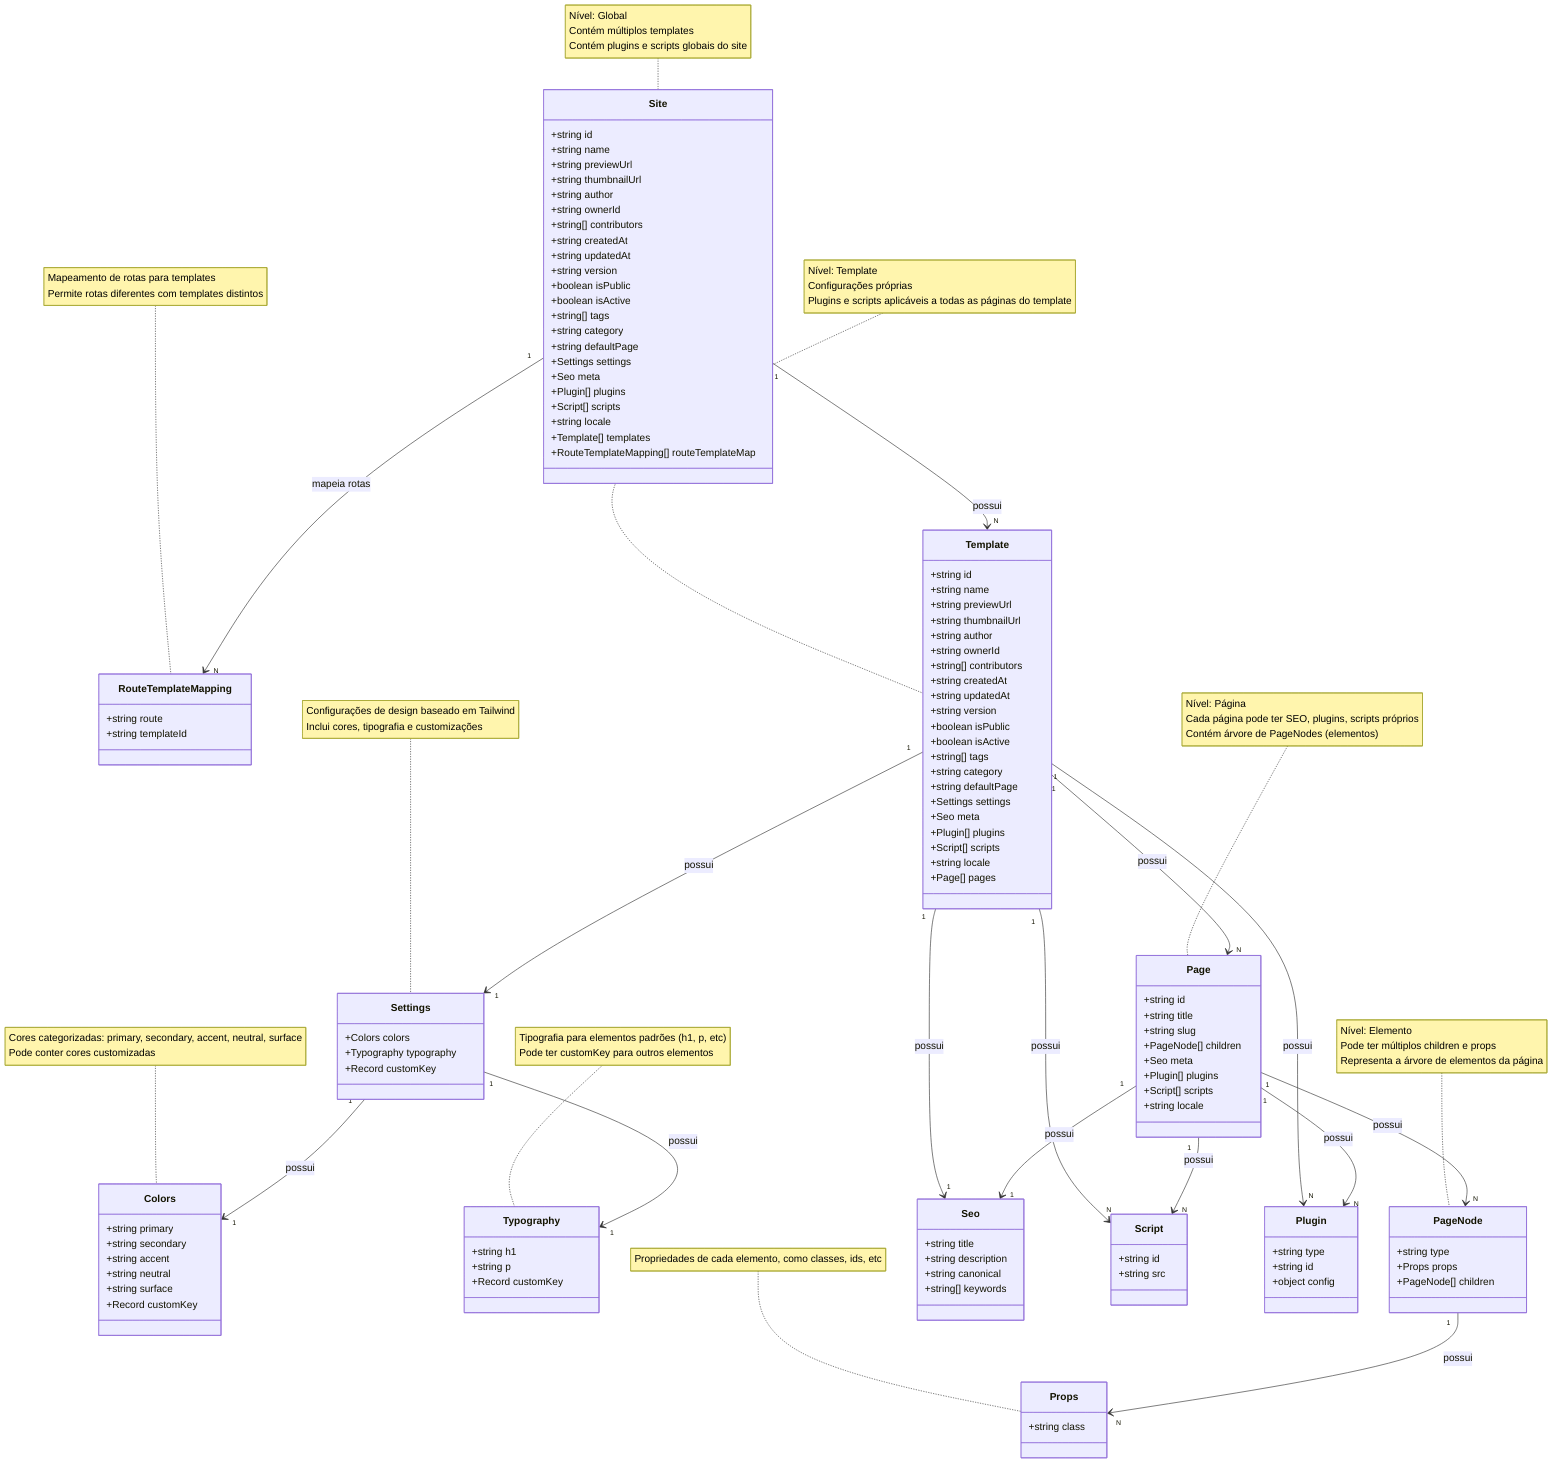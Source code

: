 classDiagram
    %% === Site Global ===
    class Site {
      +string id
      +string name
      +string previewUrl
      +string thumbnailUrl
      +string author
      +string ownerId
      +string[] contributors
      +string createdAt
      +string updatedAt
      +string version
      +boolean isPublic
      +boolean isActive
      +string[] tags
      +string category
      +string defaultPage
      +Settings settings
      +Seo meta
      +Plugin[] plugins
      +Script[] scripts
      +string locale
      +Template[] templates
      +RouteTemplateMapping[] routeTemplateMap
    }

    note for Site "Nível: Global<br>Contém múltiplos templates<br>Contém plugins e scripts globais do site"

    class RouteTemplateMapping {
      +string route
      +string templateId
    }

    note for RouteTemplateMapping "Mapeamento de rotas para templates<br>Permite rotas diferentes com templates distintos"

    %% === Template Local ===
    class Template {
      +string id
      +string name
      +string previewUrl
      +string thumbnailUrl
      +string author
      +string ownerId
      +string[] contributors
      +string createdAt
      +string updatedAt
      +string version
      +boolean isPublic
      +boolean isActive
      +string[] tags
      +string category
      +string defaultPage
      +Settings settings
      +Seo meta
      +Plugin[] plugins
      +Script[] scripts
      +string locale
      +Page[] pages
    }

    note for Template "Nível: Template<br>Configurações próprias<br>Plugins e scripts aplicáveis a todas as páginas do template"

    %% === Settings e Design Tokens ===
    class Settings {
      +Colors colors
      +Typography typography
      +Record<string, any> customKey
    }

    note for Settings "Configurações de design baseado em Tailwind<br>Inclui cores, tipografia e customizações"

    class Colors {
      +string primary
      +string secondary
      +string accent
      +string neutral
      +string surface
      +Record<string, string> customKey
    }

    note for Colors "Cores categorizadas: primary, secondary, accent, neutral, surface<br>Pode conter cores customizadas"

    class Typography {
      +string h1
      +string p
      +Record<string, string> customKey
    }

    note for Typography "Tipografia para elementos padrões (h1, p, etc)<br>Pode ter customKey para outros elementos"

    %% === Página e elementos ===
    class Page {
      +string id
      +string title
      +string slug
      +PageNode[] children
      +Seo meta
      +Plugin[] plugins
      +Script[] scripts
      +string locale
    }

    note for Page "Nível: Página<br>Cada página pode ter SEO, plugins, scripts próprios<br>Contém árvore de PageNodes (elementos)"

    class PageNode {
      +string type
      +Props props
      +PageNode[] children
    }

    note for PageNode "Nível: Elemento<br>Pode ter múltiplos children e props<br>Representa a árvore de elementos da página"

    class Props {
      +string class
    }
    
    note for Props "Propriedades de cada elemento, como classes, ids, etc"

    class Seo {
      +string title
      +string description
      +string canonical
      +string[] keywords
    }

    class Script {
      +string id
      +string src
    }

    class Plugin {
      +string type
      +string id
      +object config
    }  

    %% === Relationships ===
    Site "1" --> "N" Template : possui
    Site "1" --> "N" RouteTemplateMapping : mapeia rotas

    Template "1" --> "1" Settings : possui
    Template "1" --> "N" Page : possui
    Template "1" --> "N" Plugin : possui
    Template "1" --> "N" Script : possui
    Template "1" --> "1" Seo : possui

    Page "1" --> "N" Plugin : possui
    Page "1" --> "N" Script : possui
    Page "1" --> "1" Seo : possui
    Page "1" --> "N" PageNode : possui

    PageNode "1" --> "N" Props : possui

    Settings "1" --> "1" Colors : possui
    Settings "1" --> "1" Typography : possui